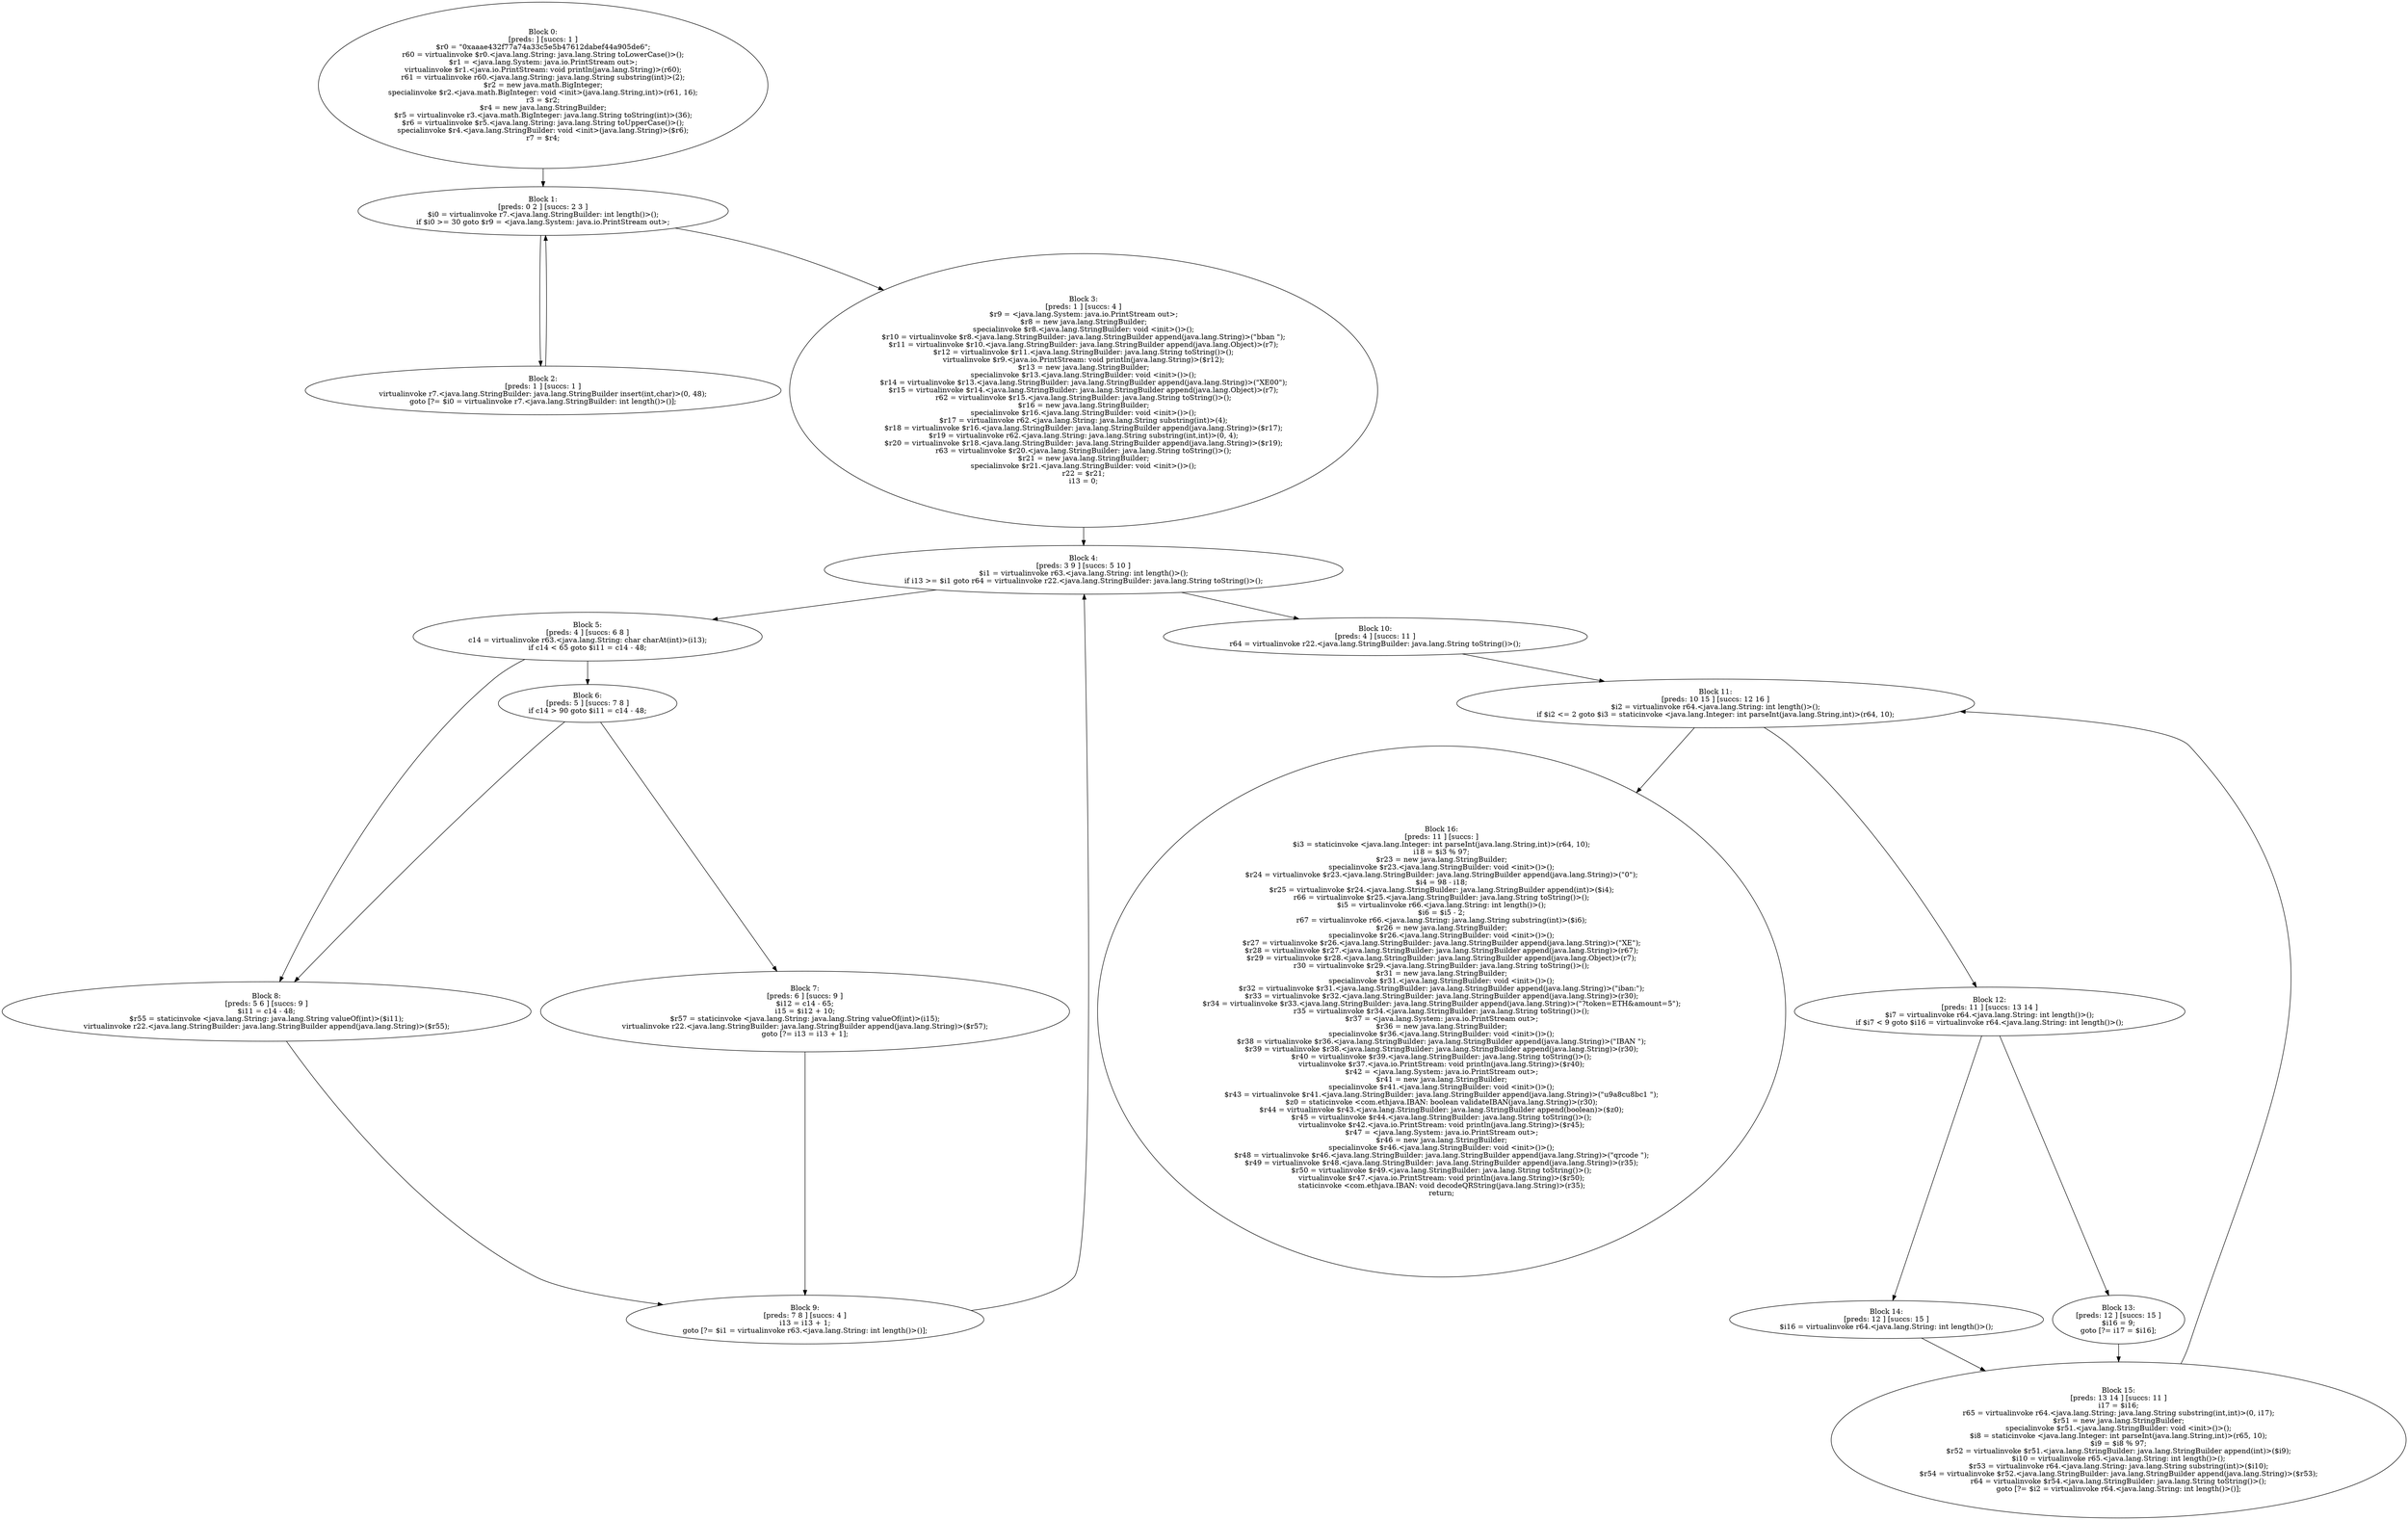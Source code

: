 digraph "unitGraph" {
    "Block 0:
[preds: ] [succs: 1 ]
$r0 = \"0xaaae432f77a74a33c5e5b47612dabef44a905de6\";
r60 = virtualinvoke $r0.<java.lang.String: java.lang.String toLowerCase()>();
$r1 = <java.lang.System: java.io.PrintStream out>;
virtualinvoke $r1.<java.io.PrintStream: void println(java.lang.String)>(r60);
r61 = virtualinvoke r60.<java.lang.String: java.lang.String substring(int)>(2);
$r2 = new java.math.BigInteger;
specialinvoke $r2.<java.math.BigInteger: void <init>(java.lang.String,int)>(r61, 16);
r3 = $r2;
$r4 = new java.lang.StringBuilder;
$r5 = virtualinvoke r3.<java.math.BigInteger: java.lang.String toString(int)>(36);
$r6 = virtualinvoke $r5.<java.lang.String: java.lang.String toUpperCase()>();
specialinvoke $r4.<java.lang.StringBuilder: void <init>(java.lang.String)>($r6);
r7 = $r4;
"
    "Block 1:
[preds: 0 2 ] [succs: 2 3 ]
$i0 = virtualinvoke r7.<java.lang.StringBuilder: int length()>();
if $i0 >= 30 goto $r9 = <java.lang.System: java.io.PrintStream out>;
"
    "Block 2:
[preds: 1 ] [succs: 1 ]
virtualinvoke r7.<java.lang.StringBuilder: java.lang.StringBuilder insert(int,char)>(0, 48);
goto [?= $i0 = virtualinvoke r7.<java.lang.StringBuilder: int length()>()];
"
    "Block 3:
[preds: 1 ] [succs: 4 ]
$r9 = <java.lang.System: java.io.PrintStream out>;
$r8 = new java.lang.StringBuilder;
specialinvoke $r8.<java.lang.StringBuilder: void <init>()>();
$r10 = virtualinvoke $r8.<java.lang.StringBuilder: java.lang.StringBuilder append(java.lang.String)>(\"bban \");
$r11 = virtualinvoke $r10.<java.lang.StringBuilder: java.lang.StringBuilder append(java.lang.Object)>(r7);
$r12 = virtualinvoke $r11.<java.lang.StringBuilder: java.lang.String toString()>();
virtualinvoke $r9.<java.io.PrintStream: void println(java.lang.String)>($r12);
$r13 = new java.lang.StringBuilder;
specialinvoke $r13.<java.lang.StringBuilder: void <init>()>();
$r14 = virtualinvoke $r13.<java.lang.StringBuilder: java.lang.StringBuilder append(java.lang.String)>(\"XE00\");
$r15 = virtualinvoke $r14.<java.lang.StringBuilder: java.lang.StringBuilder append(java.lang.Object)>(r7);
r62 = virtualinvoke $r15.<java.lang.StringBuilder: java.lang.String toString()>();
$r16 = new java.lang.StringBuilder;
specialinvoke $r16.<java.lang.StringBuilder: void <init>()>();
$r17 = virtualinvoke r62.<java.lang.String: java.lang.String substring(int)>(4);
$r18 = virtualinvoke $r16.<java.lang.StringBuilder: java.lang.StringBuilder append(java.lang.String)>($r17);
$r19 = virtualinvoke r62.<java.lang.String: java.lang.String substring(int,int)>(0, 4);
$r20 = virtualinvoke $r18.<java.lang.StringBuilder: java.lang.StringBuilder append(java.lang.String)>($r19);
r63 = virtualinvoke $r20.<java.lang.StringBuilder: java.lang.String toString()>();
$r21 = new java.lang.StringBuilder;
specialinvoke $r21.<java.lang.StringBuilder: void <init>()>();
r22 = $r21;
i13 = 0;
"
    "Block 4:
[preds: 3 9 ] [succs: 5 10 ]
$i1 = virtualinvoke r63.<java.lang.String: int length()>();
if i13 >= $i1 goto r64 = virtualinvoke r22.<java.lang.StringBuilder: java.lang.String toString()>();
"
    "Block 5:
[preds: 4 ] [succs: 6 8 ]
c14 = virtualinvoke r63.<java.lang.String: char charAt(int)>(i13);
if c14 < 65 goto $i11 = c14 - 48;
"
    "Block 6:
[preds: 5 ] [succs: 7 8 ]
if c14 > 90 goto $i11 = c14 - 48;
"
    "Block 7:
[preds: 6 ] [succs: 9 ]
$i12 = c14 - 65;
i15 = $i12 + 10;
$r57 = staticinvoke <java.lang.String: java.lang.String valueOf(int)>(i15);
virtualinvoke r22.<java.lang.StringBuilder: java.lang.StringBuilder append(java.lang.String)>($r57);
goto [?= i13 = i13 + 1];
"
    "Block 8:
[preds: 5 6 ] [succs: 9 ]
$i11 = c14 - 48;
$r55 = staticinvoke <java.lang.String: java.lang.String valueOf(int)>($i11);
virtualinvoke r22.<java.lang.StringBuilder: java.lang.StringBuilder append(java.lang.String)>($r55);
"
    "Block 9:
[preds: 7 8 ] [succs: 4 ]
i13 = i13 + 1;
goto [?= $i1 = virtualinvoke r63.<java.lang.String: int length()>()];
"
    "Block 10:
[preds: 4 ] [succs: 11 ]
r64 = virtualinvoke r22.<java.lang.StringBuilder: java.lang.String toString()>();
"
    "Block 11:
[preds: 10 15 ] [succs: 12 16 ]
$i2 = virtualinvoke r64.<java.lang.String: int length()>();
if $i2 <= 2 goto $i3 = staticinvoke <java.lang.Integer: int parseInt(java.lang.String,int)>(r64, 10);
"
    "Block 12:
[preds: 11 ] [succs: 13 14 ]
$i7 = virtualinvoke r64.<java.lang.String: int length()>();
if $i7 < 9 goto $i16 = virtualinvoke r64.<java.lang.String: int length()>();
"
    "Block 13:
[preds: 12 ] [succs: 15 ]
$i16 = 9;
goto [?= i17 = $i16];
"
    "Block 14:
[preds: 12 ] [succs: 15 ]
$i16 = virtualinvoke r64.<java.lang.String: int length()>();
"
    "Block 15:
[preds: 13 14 ] [succs: 11 ]
i17 = $i16;
r65 = virtualinvoke r64.<java.lang.String: java.lang.String substring(int,int)>(0, i17);
$r51 = new java.lang.StringBuilder;
specialinvoke $r51.<java.lang.StringBuilder: void <init>()>();
$i8 = staticinvoke <java.lang.Integer: int parseInt(java.lang.String,int)>(r65, 10);
$i9 = $i8 % 97;
$r52 = virtualinvoke $r51.<java.lang.StringBuilder: java.lang.StringBuilder append(int)>($i9);
$i10 = virtualinvoke r65.<java.lang.String: int length()>();
$r53 = virtualinvoke r64.<java.lang.String: java.lang.String substring(int)>($i10);
$r54 = virtualinvoke $r52.<java.lang.StringBuilder: java.lang.StringBuilder append(java.lang.String)>($r53);
r64 = virtualinvoke $r54.<java.lang.StringBuilder: java.lang.String toString()>();
goto [?= $i2 = virtualinvoke r64.<java.lang.String: int length()>()];
"
    "Block 16:
[preds: 11 ] [succs: ]
$i3 = staticinvoke <java.lang.Integer: int parseInt(java.lang.String,int)>(r64, 10);
i18 = $i3 % 97;
$r23 = new java.lang.StringBuilder;
specialinvoke $r23.<java.lang.StringBuilder: void <init>()>();
$r24 = virtualinvoke $r23.<java.lang.StringBuilder: java.lang.StringBuilder append(java.lang.String)>(\"0\");
$i4 = 98 - i18;
$r25 = virtualinvoke $r24.<java.lang.StringBuilder: java.lang.StringBuilder append(int)>($i4);
r66 = virtualinvoke $r25.<java.lang.StringBuilder: java.lang.String toString()>();
$i5 = virtualinvoke r66.<java.lang.String: int length()>();
$i6 = $i5 - 2;
r67 = virtualinvoke r66.<java.lang.String: java.lang.String substring(int)>($i6);
$r26 = new java.lang.StringBuilder;
specialinvoke $r26.<java.lang.StringBuilder: void <init>()>();
$r27 = virtualinvoke $r26.<java.lang.StringBuilder: java.lang.StringBuilder append(java.lang.String)>(\"XE\");
$r28 = virtualinvoke $r27.<java.lang.StringBuilder: java.lang.StringBuilder append(java.lang.String)>(r67);
$r29 = virtualinvoke $r28.<java.lang.StringBuilder: java.lang.StringBuilder append(java.lang.Object)>(r7);
r30 = virtualinvoke $r29.<java.lang.StringBuilder: java.lang.String toString()>();
$r31 = new java.lang.StringBuilder;
specialinvoke $r31.<java.lang.StringBuilder: void <init>()>();
$r32 = virtualinvoke $r31.<java.lang.StringBuilder: java.lang.StringBuilder append(java.lang.String)>(\"iban:\");
$r33 = virtualinvoke $r32.<java.lang.StringBuilder: java.lang.StringBuilder append(java.lang.String)>(r30);
$r34 = virtualinvoke $r33.<java.lang.StringBuilder: java.lang.StringBuilder append(java.lang.String)>(\"?token=ETH&amount=5\");
r35 = virtualinvoke $r34.<java.lang.StringBuilder: java.lang.String toString()>();
$r37 = <java.lang.System: java.io.PrintStream out>;
$r36 = new java.lang.StringBuilder;
specialinvoke $r36.<java.lang.StringBuilder: void <init>()>();
$r38 = virtualinvoke $r36.<java.lang.StringBuilder: java.lang.StringBuilder append(java.lang.String)>(\"IBAN \");
$r39 = virtualinvoke $r38.<java.lang.StringBuilder: java.lang.StringBuilder append(java.lang.String)>(r30);
$r40 = virtualinvoke $r39.<java.lang.StringBuilder: java.lang.String toString()>();
virtualinvoke $r37.<java.io.PrintStream: void println(java.lang.String)>($r40);
$r42 = <java.lang.System: java.io.PrintStream out>;
$r41 = new java.lang.StringBuilder;
specialinvoke $r41.<java.lang.StringBuilder: void <init>()>();
$r43 = virtualinvoke $r41.<java.lang.StringBuilder: java.lang.StringBuilder append(java.lang.String)>(\"\u9a8c\u8bc1 \");
$z0 = staticinvoke <com.ethjava.IBAN: boolean validateIBAN(java.lang.String)>(r30);
$r44 = virtualinvoke $r43.<java.lang.StringBuilder: java.lang.StringBuilder append(boolean)>($z0);
$r45 = virtualinvoke $r44.<java.lang.StringBuilder: java.lang.String toString()>();
virtualinvoke $r42.<java.io.PrintStream: void println(java.lang.String)>($r45);
$r47 = <java.lang.System: java.io.PrintStream out>;
$r46 = new java.lang.StringBuilder;
specialinvoke $r46.<java.lang.StringBuilder: void <init>()>();
$r48 = virtualinvoke $r46.<java.lang.StringBuilder: java.lang.StringBuilder append(java.lang.String)>(\"qrcode \");
$r49 = virtualinvoke $r48.<java.lang.StringBuilder: java.lang.StringBuilder append(java.lang.String)>(r35);
$r50 = virtualinvoke $r49.<java.lang.StringBuilder: java.lang.String toString()>();
virtualinvoke $r47.<java.io.PrintStream: void println(java.lang.String)>($r50);
staticinvoke <com.ethjava.IBAN: void decodeQRString(java.lang.String)>(r35);
return;
"
    "Block 0:
[preds: ] [succs: 1 ]
$r0 = \"0xaaae432f77a74a33c5e5b47612dabef44a905de6\";
r60 = virtualinvoke $r0.<java.lang.String: java.lang.String toLowerCase()>();
$r1 = <java.lang.System: java.io.PrintStream out>;
virtualinvoke $r1.<java.io.PrintStream: void println(java.lang.String)>(r60);
r61 = virtualinvoke r60.<java.lang.String: java.lang.String substring(int)>(2);
$r2 = new java.math.BigInteger;
specialinvoke $r2.<java.math.BigInteger: void <init>(java.lang.String,int)>(r61, 16);
r3 = $r2;
$r4 = new java.lang.StringBuilder;
$r5 = virtualinvoke r3.<java.math.BigInteger: java.lang.String toString(int)>(36);
$r6 = virtualinvoke $r5.<java.lang.String: java.lang.String toUpperCase()>();
specialinvoke $r4.<java.lang.StringBuilder: void <init>(java.lang.String)>($r6);
r7 = $r4;
"->"Block 1:
[preds: 0 2 ] [succs: 2 3 ]
$i0 = virtualinvoke r7.<java.lang.StringBuilder: int length()>();
if $i0 >= 30 goto $r9 = <java.lang.System: java.io.PrintStream out>;
";
    "Block 1:
[preds: 0 2 ] [succs: 2 3 ]
$i0 = virtualinvoke r7.<java.lang.StringBuilder: int length()>();
if $i0 >= 30 goto $r9 = <java.lang.System: java.io.PrintStream out>;
"->"Block 2:
[preds: 1 ] [succs: 1 ]
virtualinvoke r7.<java.lang.StringBuilder: java.lang.StringBuilder insert(int,char)>(0, 48);
goto [?= $i0 = virtualinvoke r7.<java.lang.StringBuilder: int length()>()];
";
    "Block 1:
[preds: 0 2 ] [succs: 2 3 ]
$i0 = virtualinvoke r7.<java.lang.StringBuilder: int length()>();
if $i0 >= 30 goto $r9 = <java.lang.System: java.io.PrintStream out>;
"->"Block 3:
[preds: 1 ] [succs: 4 ]
$r9 = <java.lang.System: java.io.PrintStream out>;
$r8 = new java.lang.StringBuilder;
specialinvoke $r8.<java.lang.StringBuilder: void <init>()>();
$r10 = virtualinvoke $r8.<java.lang.StringBuilder: java.lang.StringBuilder append(java.lang.String)>(\"bban \");
$r11 = virtualinvoke $r10.<java.lang.StringBuilder: java.lang.StringBuilder append(java.lang.Object)>(r7);
$r12 = virtualinvoke $r11.<java.lang.StringBuilder: java.lang.String toString()>();
virtualinvoke $r9.<java.io.PrintStream: void println(java.lang.String)>($r12);
$r13 = new java.lang.StringBuilder;
specialinvoke $r13.<java.lang.StringBuilder: void <init>()>();
$r14 = virtualinvoke $r13.<java.lang.StringBuilder: java.lang.StringBuilder append(java.lang.String)>(\"XE00\");
$r15 = virtualinvoke $r14.<java.lang.StringBuilder: java.lang.StringBuilder append(java.lang.Object)>(r7);
r62 = virtualinvoke $r15.<java.lang.StringBuilder: java.lang.String toString()>();
$r16 = new java.lang.StringBuilder;
specialinvoke $r16.<java.lang.StringBuilder: void <init>()>();
$r17 = virtualinvoke r62.<java.lang.String: java.lang.String substring(int)>(4);
$r18 = virtualinvoke $r16.<java.lang.StringBuilder: java.lang.StringBuilder append(java.lang.String)>($r17);
$r19 = virtualinvoke r62.<java.lang.String: java.lang.String substring(int,int)>(0, 4);
$r20 = virtualinvoke $r18.<java.lang.StringBuilder: java.lang.StringBuilder append(java.lang.String)>($r19);
r63 = virtualinvoke $r20.<java.lang.StringBuilder: java.lang.String toString()>();
$r21 = new java.lang.StringBuilder;
specialinvoke $r21.<java.lang.StringBuilder: void <init>()>();
r22 = $r21;
i13 = 0;
";
    "Block 2:
[preds: 1 ] [succs: 1 ]
virtualinvoke r7.<java.lang.StringBuilder: java.lang.StringBuilder insert(int,char)>(0, 48);
goto [?= $i0 = virtualinvoke r7.<java.lang.StringBuilder: int length()>()];
"->"Block 1:
[preds: 0 2 ] [succs: 2 3 ]
$i0 = virtualinvoke r7.<java.lang.StringBuilder: int length()>();
if $i0 >= 30 goto $r9 = <java.lang.System: java.io.PrintStream out>;
";
    "Block 3:
[preds: 1 ] [succs: 4 ]
$r9 = <java.lang.System: java.io.PrintStream out>;
$r8 = new java.lang.StringBuilder;
specialinvoke $r8.<java.lang.StringBuilder: void <init>()>();
$r10 = virtualinvoke $r8.<java.lang.StringBuilder: java.lang.StringBuilder append(java.lang.String)>(\"bban \");
$r11 = virtualinvoke $r10.<java.lang.StringBuilder: java.lang.StringBuilder append(java.lang.Object)>(r7);
$r12 = virtualinvoke $r11.<java.lang.StringBuilder: java.lang.String toString()>();
virtualinvoke $r9.<java.io.PrintStream: void println(java.lang.String)>($r12);
$r13 = new java.lang.StringBuilder;
specialinvoke $r13.<java.lang.StringBuilder: void <init>()>();
$r14 = virtualinvoke $r13.<java.lang.StringBuilder: java.lang.StringBuilder append(java.lang.String)>(\"XE00\");
$r15 = virtualinvoke $r14.<java.lang.StringBuilder: java.lang.StringBuilder append(java.lang.Object)>(r7);
r62 = virtualinvoke $r15.<java.lang.StringBuilder: java.lang.String toString()>();
$r16 = new java.lang.StringBuilder;
specialinvoke $r16.<java.lang.StringBuilder: void <init>()>();
$r17 = virtualinvoke r62.<java.lang.String: java.lang.String substring(int)>(4);
$r18 = virtualinvoke $r16.<java.lang.StringBuilder: java.lang.StringBuilder append(java.lang.String)>($r17);
$r19 = virtualinvoke r62.<java.lang.String: java.lang.String substring(int,int)>(0, 4);
$r20 = virtualinvoke $r18.<java.lang.StringBuilder: java.lang.StringBuilder append(java.lang.String)>($r19);
r63 = virtualinvoke $r20.<java.lang.StringBuilder: java.lang.String toString()>();
$r21 = new java.lang.StringBuilder;
specialinvoke $r21.<java.lang.StringBuilder: void <init>()>();
r22 = $r21;
i13 = 0;
"->"Block 4:
[preds: 3 9 ] [succs: 5 10 ]
$i1 = virtualinvoke r63.<java.lang.String: int length()>();
if i13 >= $i1 goto r64 = virtualinvoke r22.<java.lang.StringBuilder: java.lang.String toString()>();
";
    "Block 4:
[preds: 3 9 ] [succs: 5 10 ]
$i1 = virtualinvoke r63.<java.lang.String: int length()>();
if i13 >= $i1 goto r64 = virtualinvoke r22.<java.lang.StringBuilder: java.lang.String toString()>();
"->"Block 5:
[preds: 4 ] [succs: 6 8 ]
c14 = virtualinvoke r63.<java.lang.String: char charAt(int)>(i13);
if c14 < 65 goto $i11 = c14 - 48;
";
    "Block 4:
[preds: 3 9 ] [succs: 5 10 ]
$i1 = virtualinvoke r63.<java.lang.String: int length()>();
if i13 >= $i1 goto r64 = virtualinvoke r22.<java.lang.StringBuilder: java.lang.String toString()>();
"->"Block 10:
[preds: 4 ] [succs: 11 ]
r64 = virtualinvoke r22.<java.lang.StringBuilder: java.lang.String toString()>();
";
    "Block 5:
[preds: 4 ] [succs: 6 8 ]
c14 = virtualinvoke r63.<java.lang.String: char charAt(int)>(i13);
if c14 < 65 goto $i11 = c14 - 48;
"->"Block 6:
[preds: 5 ] [succs: 7 8 ]
if c14 > 90 goto $i11 = c14 - 48;
";
    "Block 5:
[preds: 4 ] [succs: 6 8 ]
c14 = virtualinvoke r63.<java.lang.String: char charAt(int)>(i13);
if c14 < 65 goto $i11 = c14 - 48;
"->"Block 8:
[preds: 5 6 ] [succs: 9 ]
$i11 = c14 - 48;
$r55 = staticinvoke <java.lang.String: java.lang.String valueOf(int)>($i11);
virtualinvoke r22.<java.lang.StringBuilder: java.lang.StringBuilder append(java.lang.String)>($r55);
";
    "Block 6:
[preds: 5 ] [succs: 7 8 ]
if c14 > 90 goto $i11 = c14 - 48;
"->"Block 7:
[preds: 6 ] [succs: 9 ]
$i12 = c14 - 65;
i15 = $i12 + 10;
$r57 = staticinvoke <java.lang.String: java.lang.String valueOf(int)>(i15);
virtualinvoke r22.<java.lang.StringBuilder: java.lang.StringBuilder append(java.lang.String)>($r57);
goto [?= i13 = i13 + 1];
";
    "Block 6:
[preds: 5 ] [succs: 7 8 ]
if c14 > 90 goto $i11 = c14 - 48;
"->"Block 8:
[preds: 5 6 ] [succs: 9 ]
$i11 = c14 - 48;
$r55 = staticinvoke <java.lang.String: java.lang.String valueOf(int)>($i11);
virtualinvoke r22.<java.lang.StringBuilder: java.lang.StringBuilder append(java.lang.String)>($r55);
";
    "Block 7:
[preds: 6 ] [succs: 9 ]
$i12 = c14 - 65;
i15 = $i12 + 10;
$r57 = staticinvoke <java.lang.String: java.lang.String valueOf(int)>(i15);
virtualinvoke r22.<java.lang.StringBuilder: java.lang.StringBuilder append(java.lang.String)>($r57);
goto [?= i13 = i13 + 1];
"->"Block 9:
[preds: 7 8 ] [succs: 4 ]
i13 = i13 + 1;
goto [?= $i1 = virtualinvoke r63.<java.lang.String: int length()>()];
";
    "Block 8:
[preds: 5 6 ] [succs: 9 ]
$i11 = c14 - 48;
$r55 = staticinvoke <java.lang.String: java.lang.String valueOf(int)>($i11);
virtualinvoke r22.<java.lang.StringBuilder: java.lang.StringBuilder append(java.lang.String)>($r55);
"->"Block 9:
[preds: 7 8 ] [succs: 4 ]
i13 = i13 + 1;
goto [?= $i1 = virtualinvoke r63.<java.lang.String: int length()>()];
";
    "Block 9:
[preds: 7 8 ] [succs: 4 ]
i13 = i13 + 1;
goto [?= $i1 = virtualinvoke r63.<java.lang.String: int length()>()];
"->"Block 4:
[preds: 3 9 ] [succs: 5 10 ]
$i1 = virtualinvoke r63.<java.lang.String: int length()>();
if i13 >= $i1 goto r64 = virtualinvoke r22.<java.lang.StringBuilder: java.lang.String toString()>();
";
    "Block 10:
[preds: 4 ] [succs: 11 ]
r64 = virtualinvoke r22.<java.lang.StringBuilder: java.lang.String toString()>();
"->"Block 11:
[preds: 10 15 ] [succs: 12 16 ]
$i2 = virtualinvoke r64.<java.lang.String: int length()>();
if $i2 <= 2 goto $i3 = staticinvoke <java.lang.Integer: int parseInt(java.lang.String,int)>(r64, 10);
";
    "Block 11:
[preds: 10 15 ] [succs: 12 16 ]
$i2 = virtualinvoke r64.<java.lang.String: int length()>();
if $i2 <= 2 goto $i3 = staticinvoke <java.lang.Integer: int parseInt(java.lang.String,int)>(r64, 10);
"->"Block 12:
[preds: 11 ] [succs: 13 14 ]
$i7 = virtualinvoke r64.<java.lang.String: int length()>();
if $i7 < 9 goto $i16 = virtualinvoke r64.<java.lang.String: int length()>();
";
    "Block 11:
[preds: 10 15 ] [succs: 12 16 ]
$i2 = virtualinvoke r64.<java.lang.String: int length()>();
if $i2 <= 2 goto $i3 = staticinvoke <java.lang.Integer: int parseInt(java.lang.String,int)>(r64, 10);
"->"Block 16:
[preds: 11 ] [succs: ]
$i3 = staticinvoke <java.lang.Integer: int parseInt(java.lang.String,int)>(r64, 10);
i18 = $i3 % 97;
$r23 = new java.lang.StringBuilder;
specialinvoke $r23.<java.lang.StringBuilder: void <init>()>();
$r24 = virtualinvoke $r23.<java.lang.StringBuilder: java.lang.StringBuilder append(java.lang.String)>(\"0\");
$i4 = 98 - i18;
$r25 = virtualinvoke $r24.<java.lang.StringBuilder: java.lang.StringBuilder append(int)>($i4);
r66 = virtualinvoke $r25.<java.lang.StringBuilder: java.lang.String toString()>();
$i5 = virtualinvoke r66.<java.lang.String: int length()>();
$i6 = $i5 - 2;
r67 = virtualinvoke r66.<java.lang.String: java.lang.String substring(int)>($i6);
$r26 = new java.lang.StringBuilder;
specialinvoke $r26.<java.lang.StringBuilder: void <init>()>();
$r27 = virtualinvoke $r26.<java.lang.StringBuilder: java.lang.StringBuilder append(java.lang.String)>(\"XE\");
$r28 = virtualinvoke $r27.<java.lang.StringBuilder: java.lang.StringBuilder append(java.lang.String)>(r67);
$r29 = virtualinvoke $r28.<java.lang.StringBuilder: java.lang.StringBuilder append(java.lang.Object)>(r7);
r30 = virtualinvoke $r29.<java.lang.StringBuilder: java.lang.String toString()>();
$r31 = new java.lang.StringBuilder;
specialinvoke $r31.<java.lang.StringBuilder: void <init>()>();
$r32 = virtualinvoke $r31.<java.lang.StringBuilder: java.lang.StringBuilder append(java.lang.String)>(\"iban:\");
$r33 = virtualinvoke $r32.<java.lang.StringBuilder: java.lang.StringBuilder append(java.lang.String)>(r30);
$r34 = virtualinvoke $r33.<java.lang.StringBuilder: java.lang.StringBuilder append(java.lang.String)>(\"?token=ETH&amount=5\");
r35 = virtualinvoke $r34.<java.lang.StringBuilder: java.lang.String toString()>();
$r37 = <java.lang.System: java.io.PrintStream out>;
$r36 = new java.lang.StringBuilder;
specialinvoke $r36.<java.lang.StringBuilder: void <init>()>();
$r38 = virtualinvoke $r36.<java.lang.StringBuilder: java.lang.StringBuilder append(java.lang.String)>(\"IBAN \");
$r39 = virtualinvoke $r38.<java.lang.StringBuilder: java.lang.StringBuilder append(java.lang.String)>(r30);
$r40 = virtualinvoke $r39.<java.lang.StringBuilder: java.lang.String toString()>();
virtualinvoke $r37.<java.io.PrintStream: void println(java.lang.String)>($r40);
$r42 = <java.lang.System: java.io.PrintStream out>;
$r41 = new java.lang.StringBuilder;
specialinvoke $r41.<java.lang.StringBuilder: void <init>()>();
$r43 = virtualinvoke $r41.<java.lang.StringBuilder: java.lang.StringBuilder append(java.lang.String)>(\"\u9a8c\u8bc1 \");
$z0 = staticinvoke <com.ethjava.IBAN: boolean validateIBAN(java.lang.String)>(r30);
$r44 = virtualinvoke $r43.<java.lang.StringBuilder: java.lang.StringBuilder append(boolean)>($z0);
$r45 = virtualinvoke $r44.<java.lang.StringBuilder: java.lang.String toString()>();
virtualinvoke $r42.<java.io.PrintStream: void println(java.lang.String)>($r45);
$r47 = <java.lang.System: java.io.PrintStream out>;
$r46 = new java.lang.StringBuilder;
specialinvoke $r46.<java.lang.StringBuilder: void <init>()>();
$r48 = virtualinvoke $r46.<java.lang.StringBuilder: java.lang.StringBuilder append(java.lang.String)>(\"qrcode \");
$r49 = virtualinvoke $r48.<java.lang.StringBuilder: java.lang.StringBuilder append(java.lang.String)>(r35);
$r50 = virtualinvoke $r49.<java.lang.StringBuilder: java.lang.String toString()>();
virtualinvoke $r47.<java.io.PrintStream: void println(java.lang.String)>($r50);
staticinvoke <com.ethjava.IBAN: void decodeQRString(java.lang.String)>(r35);
return;
";
    "Block 12:
[preds: 11 ] [succs: 13 14 ]
$i7 = virtualinvoke r64.<java.lang.String: int length()>();
if $i7 < 9 goto $i16 = virtualinvoke r64.<java.lang.String: int length()>();
"->"Block 13:
[preds: 12 ] [succs: 15 ]
$i16 = 9;
goto [?= i17 = $i16];
";
    "Block 12:
[preds: 11 ] [succs: 13 14 ]
$i7 = virtualinvoke r64.<java.lang.String: int length()>();
if $i7 < 9 goto $i16 = virtualinvoke r64.<java.lang.String: int length()>();
"->"Block 14:
[preds: 12 ] [succs: 15 ]
$i16 = virtualinvoke r64.<java.lang.String: int length()>();
";
    "Block 13:
[preds: 12 ] [succs: 15 ]
$i16 = 9;
goto [?= i17 = $i16];
"->"Block 15:
[preds: 13 14 ] [succs: 11 ]
i17 = $i16;
r65 = virtualinvoke r64.<java.lang.String: java.lang.String substring(int,int)>(0, i17);
$r51 = new java.lang.StringBuilder;
specialinvoke $r51.<java.lang.StringBuilder: void <init>()>();
$i8 = staticinvoke <java.lang.Integer: int parseInt(java.lang.String,int)>(r65, 10);
$i9 = $i8 % 97;
$r52 = virtualinvoke $r51.<java.lang.StringBuilder: java.lang.StringBuilder append(int)>($i9);
$i10 = virtualinvoke r65.<java.lang.String: int length()>();
$r53 = virtualinvoke r64.<java.lang.String: java.lang.String substring(int)>($i10);
$r54 = virtualinvoke $r52.<java.lang.StringBuilder: java.lang.StringBuilder append(java.lang.String)>($r53);
r64 = virtualinvoke $r54.<java.lang.StringBuilder: java.lang.String toString()>();
goto [?= $i2 = virtualinvoke r64.<java.lang.String: int length()>()];
";
    "Block 14:
[preds: 12 ] [succs: 15 ]
$i16 = virtualinvoke r64.<java.lang.String: int length()>();
"->"Block 15:
[preds: 13 14 ] [succs: 11 ]
i17 = $i16;
r65 = virtualinvoke r64.<java.lang.String: java.lang.String substring(int,int)>(0, i17);
$r51 = new java.lang.StringBuilder;
specialinvoke $r51.<java.lang.StringBuilder: void <init>()>();
$i8 = staticinvoke <java.lang.Integer: int parseInt(java.lang.String,int)>(r65, 10);
$i9 = $i8 % 97;
$r52 = virtualinvoke $r51.<java.lang.StringBuilder: java.lang.StringBuilder append(int)>($i9);
$i10 = virtualinvoke r65.<java.lang.String: int length()>();
$r53 = virtualinvoke r64.<java.lang.String: java.lang.String substring(int)>($i10);
$r54 = virtualinvoke $r52.<java.lang.StringBuilder: java.lang.StringBuilder append(java.lang.String)>($r53);
r64 = virtualinvoke $r54.<java.lang.StringBuilder: java.lang.String toString()>();
goto [?= $i2 = virtualinvoke r64.<java.lang.String: int length()>()];
";
    "Block 15:
[preds: 13 14 ] [succs: 11 ]
i17 = $i16;
r65 = virtualinvoke r64.<java.lang.String: java.lang.String substring(int,int)>(0, i17);
$r51 = new java.lang.StringBuilder;
specialinvoke $r51.<java.lang.StringBuilder: void <init>()>();
$i8 = staticinvoke <java.lang.Integer: int parseInt(java.lang.String,int)>(r65, 10);
$i9 = $i8 % 97;
$r52 = virtualinvoke $r51.<java.lang.StringBuilder: java.lang.StringBuilder append(int)>($i9);
$i10 = virtualinvoke r65.<java.lang.String: int length()>();
$r53 = virtualinvoke r64.<java.lang.String: java.lang.String substring(int)>($i10);
$r54 = virtualinvoke $r52.<java.lang.StringBuilder: java.lang.StringBuilder append(java.lang.String)>($r53);
r64 = virtualinvoke $r54.<java.lang.StringBuilder: java.lang.String toString()>();
goto [?= $i2 = virtualinvoke r64.<java.lang.String: int length()>()];
"->"Block 11:
[preds: 10 15 ] [succs: 12 16 ]
$i2 = virtualinvoke r64.<java.lang.String: int length()>();
if $i2 <= 2 goto $i3 = staticinvoke <java.lang.Integer: int parseInt(java.lang.String,int)>(r64, 10);
";
}
